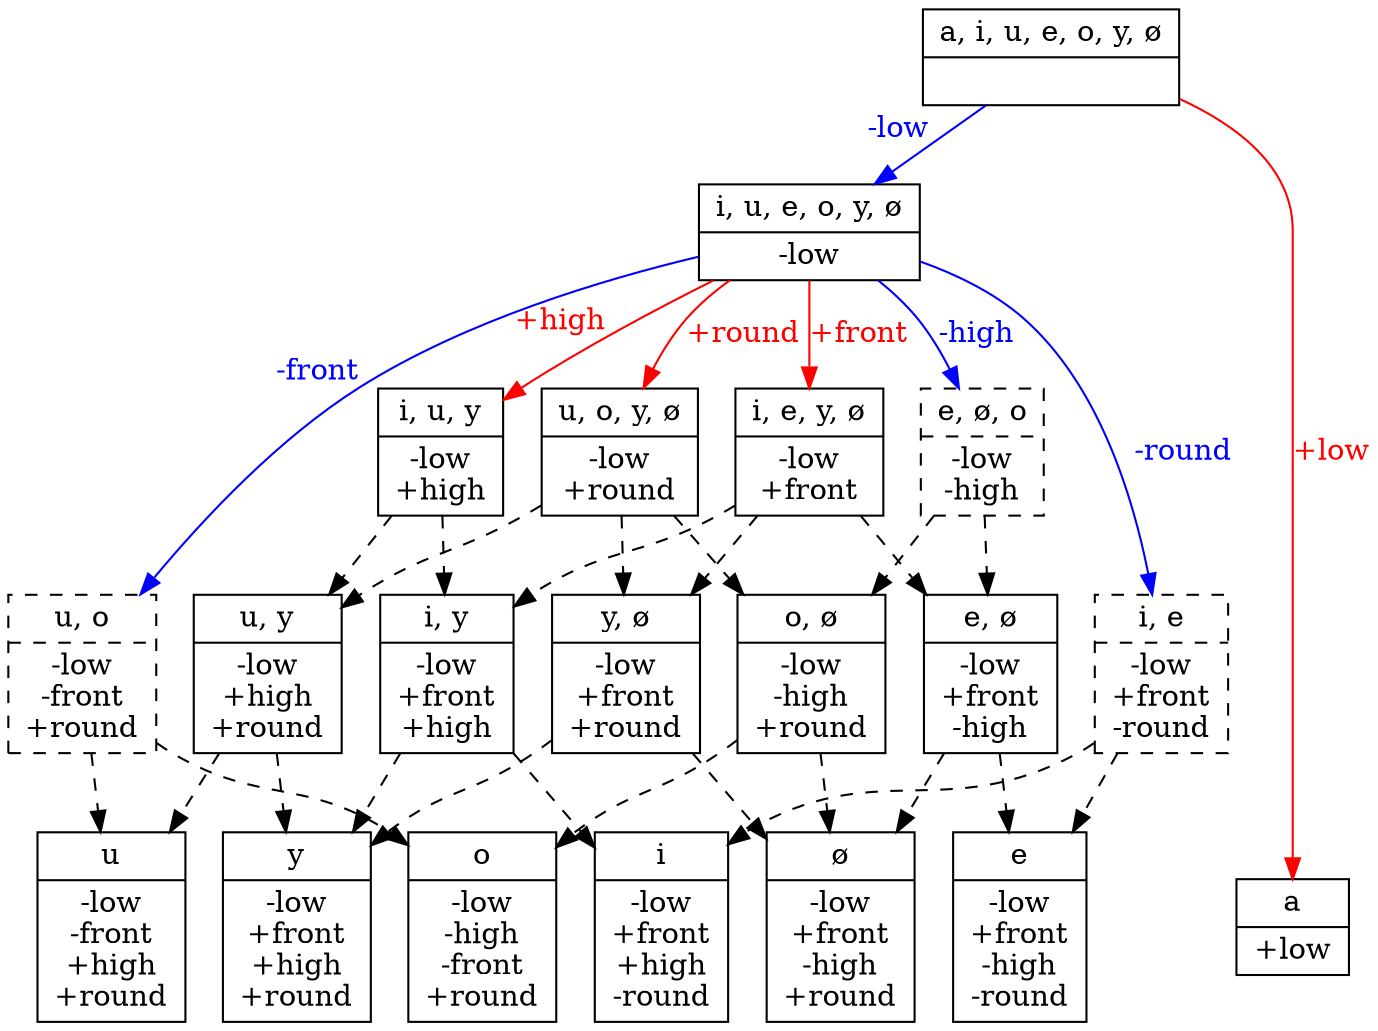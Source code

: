 // None
digraph {
	graph [ dpi = 300 ];
	0 [label="{<segs> a, i, u, e, o, y, ø |<feats>  }",shape=record]
	1 [label="{<segs> i, u, e, o, y, ø |<feats> -low }",shape=record]
	2 [label="{<segs> i, e, y, ø |<feats> -low\n+front }",shape=record]
	3 [label="{<segs> u, o, y, ø |<feats> -low\n+round }",shape=record]
	4 [label="{<segs> i, u, y |<feats> -low\n+high }",shape=record]
	5 [label="{<segs> i |<feats> -low\n+front\n+high\n-round }",shape=record]
	6 [label="{<segs> y |<feats> -low\n+front\n+high\n+round }",shape=record]
	7 [label="{<segs> u |<feats> -low\n-front\n+high\n+round }",shape=record]
	8 [label="{<segs> e |<feats> -low\n+front\n-high\n-round }",shape=record]
	9 [label="{<segs> ø |<feats> -low\n+front\n-high\n+round }",shape=record]
	10 [label="{<segs> o |<feats> -low\n-high\n-front\n+round }",shape=record]
	11 [label="{<segs> a |<feats> +low }",shape=record]
	12 [label="{<segs> y, ø |<feats> -low\n+front\n+round }",shape=record]
	13 [label="{<segs> i, y |<feats> -low\n+front\n+high }",shape=record]
	14 [label="{<segs> u, y |<feats> -low\n+high\n+round }",shape=record]
	15 [label="{<segs> u, o |<feats> -low\n-front\n+round }",shape=record,style=dashed]
	16 [label="{<segs> i, e |<feats> -low\n+front\n-round }",shape=record,style=dashed]
	17 [label="{<segs> e, ø, o |<feats> -low\n-high }",shape=record,style=dashed]
	18 [label="{<segs> e, ø |<feats> -low\n+front\n-high }",shape=record]
	19 [label="{<segs> o, ø |<feats> -low\n-high\n+round }",shape=record]

	0 -> 1 [xlabel="-low",fontcolor=blue,color=blue]
	0 -> 11	[label="+low",fontcolor=red,color=red]
	1 -> 2	[label="+front",fontcolor=red,color=red]
	1 -> 3	[label="+round",fontcolor=red,color=red]
	1 -> 4	[xlabel="+high",fontcolor=red,color=red]
	1 -> 17	[label="-high",fontcolor=blue,color=blue]
	2 -> 12	[style=dashed]
	2 -> 13	[style=dashed]
	1 -> 16	[label="-round",fontcolor=blue,color=blue]
	2 -> 18	[style=dashed]
	3 -> 12	[style=dashed]
	3 -> 14	[style=dashed]
	1 -> 15	[xlabel="-front",fontcolor=blue,color=blue]
	3 -> 19	[style=dashed]
	4 -> 13	[style=dashed]
	4 -> 14	[style=dashed]
	12 -> 6	[style=dashed]
	12 -> 9	[style=dashed]
	13 -> 5	[style=dashed]
	13 -> 6	[style=dashed]
	14 -> 6	[style=dashed]
	14 -> 7	[style=dashed]
	15 -> 7	[style=dashed]
	15 -> 10 [style=dashed]
	16 -> 5	[style=dashed]
	16 -> 8	[style=dashed]
	17 -> 18 [style=dashed]
	17 -> 19 [style=dashed]
	18 -> 8	[style=dashed]
	18 -> 9	[style=dashed]
	19 -> 9	[style=dashed]
	19 -> 10 [style=dashed]
{rank=same; 5 6 7 8 9 10 11}
}